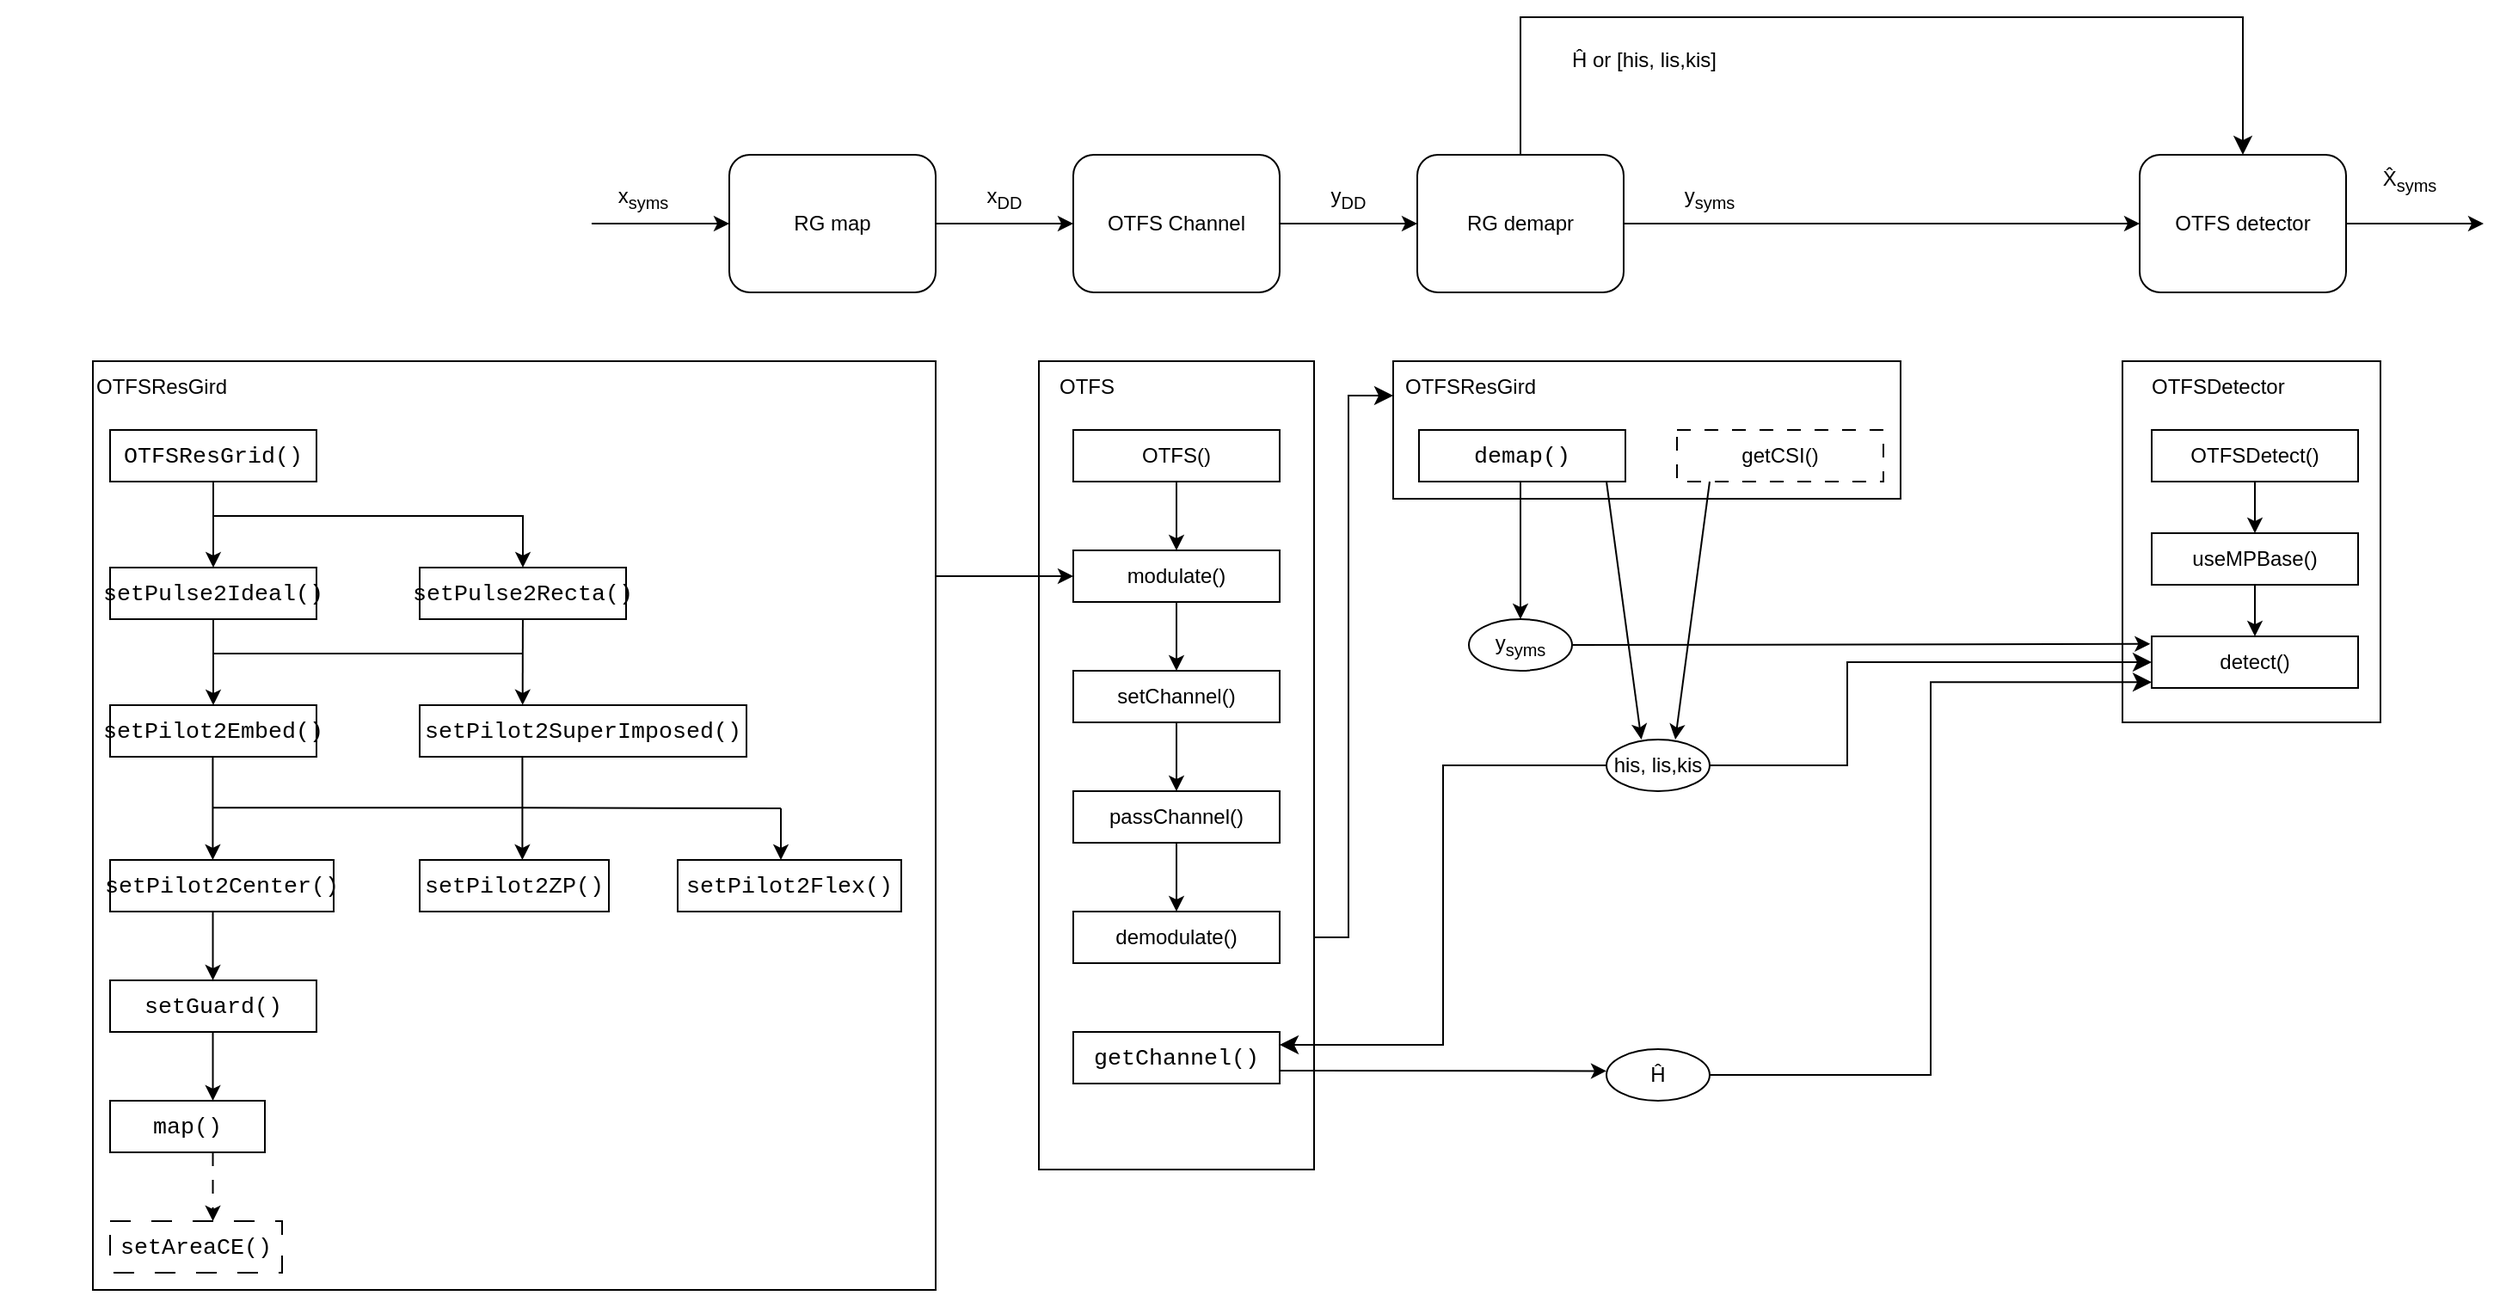 <mxfile version="20.8.16" type="device"><diagram name="Page-1" id="07f2ILOok9uQjPRQz_GA"><mxGraphModel dx="2245" dy="820" grid="1" gridSize="10" guides="1" tooltips="1" connect="1" arrows="1" fold="1" page="1" pageScale="1" pageWidth="827" pageHeight="1169" math="0" shadow="0"><root><mxCell id="0"/><mxCell id="1" parent="0"/><mxCell id="uuh1BocC65hF1Oz7mhSW-3" value="RG map" style="rounded=1;whiteSpace=wrap;html=1;" parent="1" vertex="1"><mxGeometry x="-120" y="560" width="120" height="80" as="geometry"/></mxCell><mxCell id="uuh1BocC65hF1Oz7mhSW-4" value="" style="endArrow=classic;html=1;rounded=0;entryX=0;entryY=0.5;entryDx=0;entryDy=0;" parent="1" target="uuh1BocC65hF1Oz7mhSW-3" edge="1"><mxGeometry width="50" height="50" relative="1" as="geometry"><mxPoint x="-200" y="600" as="sourcePoint"/><mxPoint x="-150" y="610" as="targetPoint"/></mxGeometry></mxCell><mxCell id="uuh1BocC65hF1Oz7mhSW-5" value="x&lt;sub&gt;syms&lt;/sub&gt;" style="text;html=1;strokeColor=none;fillColor=none;align=center;verticalAlign=middle;whiteSpace=wrap;rounded=0;" parent="1" vertex="1"><mxGeometry x="-200" y="570" width="60" height="30" as="geometry"/></mxCell><mxCell id="uuh1BocC65hF1Oz7mhSW-6" value="" style="endArrow=classic;html=1;rounded=0;exitX=1;exitY=0.5;exitDx=0;exitDy=0;" parent="1" source="uuh1BocC65hF1Oz7mhSW-3" edge="1"><mxGeometry width="50" height="50" relative="1" as="geometry"><mxPoint x="90" y="660" as="sourcePoint"/><mxPoint x="80" y="600" as="targetPoint"/></mxGeometry></mxCell><mxCell id="uuh1BocC65hF1Oz7mhSW-7" value="OTFS Channel" style="rounded=1;whiteSpace=wrap;html=1;" parent="1" vertex="1"><mxGeometry x="80" y="560" width="120" height="80" as="geometry"/></mxCell><mxCell id="uuh1BocC65hF1Oz7mhSW-8" value="x&lt;sub&gt;DD&lt;/sub&gt;" style="text;html=1;strokeColor=none;fillColor=none;align=center;verticalAlign=middle;whiteSpace=wrap;rounded=0;" parent="1" vertex="1"><mxGeometry x="10" y="570" width="60" height="30" as="geometry"/></mxCell><mxCell id="uuh1BocC65hF1Oz7mhSW-9" value="RG demapr" style="rounded=1;whiteSpace=wrap;html=1;" parent="1" vertex="1"><mxGeometry x="280" y="560" width="120" height="80" as="geometry"/></mxCell><mxCell id="uuh1BocC65hF1Oz7mhSW-10" value="" style="endArrow=classic;html=1;rounded=0;exitX=1;exitY=0.5;exitDx=0;exitDy=0;entryX=0;entryY=0.5;entryDx=0;entryDy=0;" parent="1" source="uuh1BocC65hF1Oz7mhSW-7" target="uuh1BocC65hF1Oz7mhSW-9" edge="1"><mxGeometry width="50" height="50" relative="1" as="geometry"><mxPoint x="290" y="730" as="sourcePoint"/><mxPoint x="340" y="680" as="targetPoint"/></mxGeometry></mxCell><mxCell id="uuh1BocC65hF1Oz7mhSW-11" value="y&lt;sub&gt;DD&lt;/sub&gt;" style="text;html=1;strokeColor=none;fillColor=none;align=center;verticalAlign=middle;whiteSpace=wrap;rounded=0;" parent="1" vertex="1"><mxGeometry x="210" y="570" width="60" height="30" as="geometry"/></mxCell><mxCell id="uuh1BocC65hF1Oz7mhSW-12" value="OTFS detector" style="rounded=1;whiteSpace=wrap;html=1;" parent="1" vertex="1"><mxGeometry x="700" y="560" width="120" height="80" as="geometry"/></mxCell><mxCell id="uuh1BocC65hF1Oz7mhSW-13" value="" style="endArrow=classic;html=1;rounded=0;exitX=1;exitY=0.5;exitDx=0;exitDy=0;entryX=0;entryY=0.5;entryDx=0;entryDy=0;" parent="1" source="uuh1BocC65hF1Oz7mhSW-9" target="uuh1BocC65hF1Oz7mhSW-12" edge="1"><mxGeometry width="50" height="50" relative="1" as="geometry"><mxPoint x="410" y="670" as="sourcePoint"/><mxPoint x="460" y="620" as="targetPoint"/></mxGeometry></mxCell><mxCell id="uuh1BocC65hF1Oz7mhSW-14" value="" style="edgeStyle=elbowEdgeStyle;elbow=vertical;endArrow=classic;html=1;curved=0;rounded=0;endSize=8;startSize=8;exitX=0.5;exitY=0;exitDx=0;exitDy=0;entryX=0.5;entryY=0;entryDx=0;entryDy=0;" parent="1" source="uuh1BocC65hF1Oz7mhSW-9" target="uuh1BocC65hF1Oz7mhSW-12" edge="1"><mxGeometry width="50" height="50" relative="1" as="geometry"><mxPoint x="400" y="550" as="sourcePoint"/><mxPoint x="450" y="500" as="targetPoint"/><Array as="points"><mxPoint x="440" y="480"/></Array></mxGeometry></mxCell><mxCell id="uuh1BocC65hF1Oz7mhSW-16" value="Ĥ or [his, lis,kis]" style="text;html=1;strokeColor=none;fillColor=none;align=center;verticalAlign=middle;whiteSpace=wrap;rounded=0;" parent="1" vertex="1"><mxGeometry x="354" y="490" width="116" height="30" as="geometry"/></mxCell><mxCell id="uuh1BocC65hF1Oz7mhSW-18" value="X̂&lt;sub&gt;syms&lt;/sub&gt;" style="text;html=1;strokeColor=none;fillColor=none;align=center;verticalAlign=middle;whiteSpace=wrap;rounded=0;" parent="1" vertex="1"><mxGeometry x="827" y="560" width="60" height="30" as="geometry"/></mxCell><mxCell id="uuh1BocC65hF1Oz7mhSW-19" value="" style="endArrow=classic;html=1;rounded=0;exitX=1;exitY=0.5;exitDx=0;exitDy=0;entryX=0;entryY=0.5;entryDx=0;entryDy=0;" parent="1" edge="1"><mxGeometry width="50" height="50" relative="1" as="geometry"><mxPoint x="820" y="600" as="sourcePoint"/><mxPoint x="900" y="600" as="targetPoint"/></mxGeometry></mxCell><mxCell id="uuh1BocC65hF1Oz7mhSW-99" value="" style="group" parent="1" vertex="1" connectable="0"><mxGeometry x="266" y="680" width="295" height="80" as="geometry"/></mxCell><mxCell id="uuh1BocC65hF1Oz7mhSW-98" value="" style="rounded=0;whiteSpace=wrap;html=1;fillColor=default;" parent="uuh1BocC65hF1Oz7mhSW-99" vertex="1"><mxGeometry width="295" height="80" as="geometry"/></mxCell><mxCell id="uuh1BocC65hF1Oz7mhSW-71" value="OTFSResGird" style="text;html=1;strokeColor=none;fillColor=none;align=left;verticalAlign=middle;whiteSpace=wrap;rounded=0;" parent="uuh1BocC65hF1Oz7mhSW-99" vertex="1"><mxGeometry x="5" width="110" height="30" as="geometry"/></mxCell><mxCell id="uuh1BocC65hF1Oz7mhSW-72" value="&lt;div style=&quot;padding: 30px; font-size: medium;&quot; class=&quot;rtcContent&quot;&gt;&lt;div style=&quot;font-size: 10pt; font-family: Menlo, Monaco, Consolas, &amp;quot;Courier New&amp;quot;, monospace;&quot; class=&quot;lineNode&quot;&gt;demap()&lt;/div&gt;&lt;/div&gt;" style="rounded=0;whiteSpace=wrap;html=1;align=center;" parent="uuh1BocC65hF1Oz7mhSW-99" vertex="1"><mxGeometry x="15" y="40" width="120" height="30" as="geometry"/></mxCell><mxCell id="uuh1BocC65hF1Oz7mhSW-97" value="getCSI()" style="rounded=0;whiteSpace=wrap;html=1;fillColor=default;dashed=1;dashPattern=8 8;" parent="uuh1BocC65hF1Oz7mhSW-99" vertex="1"><mxGeometry x="165" y="40" width="120" height="30" as="geometry"/></mxCell><mxCell id="uuh1BocC65hF1Oz7mhSW-104" value="" style="edgeStyle=elbowEdgeStyle;elbow=horizontal;endArrow=classic;html=1;curved=0;rounded=0;endSize=8;startSize=8;exitX=1;exitY=0.5;exitDx=0;exitDy=0;entryX=0;entryY=0.25;entryDx=0;entryDy=0;" parent="1" source="uuh1BocC65hF1Oz7mhSW-64" target="uuh1BocC65hF1Oz7mhSW-98" edge="1"><mxGeometry width="50" height="50" relative="1" as="geometry"><mxPoint x="320" y="950" as="sourcePoint"/><mxPoint x="370" y="900" as="targetPoint"/><Array as="points"><mxPoint x="240" y="860"/></Array></mxGeometry></mxCell><mxCell id="uuh1BocC65hF1Oz7mhSW-117" value="" style="group" parent="1" vertex="1" connectable="0"><mxGeometry x="690" y="680" width="150" height="210" as="geometry"/></mxCell><mxCell id="uuh1BocC65hF1Oz7mhSW-107" value="" style="rounded=0;whiteSpace=wrap;html=1;fillColor=default;" parent="uuh1BocC65hF1Oz7mhSW-117" vertex="1"><mxGeometry width="150" height="210" as="geometry"/></mxCell><mxCell id="uuh1BocC65hF1Oz7mhSW-108" value="OTFSDetector" style="text;html=1;strokeColor=none;fillColor=none;align=left;verticalAlign=middle;whiteSpace=wrap;rounded=0;" parent="uuh1BocC65hF1Oz7mhSW-117" vertex="1"><mxGeometry x="15" width="110" height="30" as="geometry"/></mxCell><mxCell id="uuh1BocC65hF1Oz7mhSW-111" value="OTFSDetect()" style="rounded=0;whiteSpace=wrap;html=1;fillColor=default;" parent="uuh1BocC65hF1Oz7mhSW-117" vertex="1"><mxGeometry x="17" y="40" width="120" height="30" as="geometry"/></mxCell><mxCell id="uuh1BocC65hF1Oz7mhSW-112" value="useMPBase()" style="rounded=0;whiteSpace=wrap;html=1;fillColor=default;" parent="uuh1BocC65hF1Oz7mhSW-117" vertex="1"><mxGeometry x="17" y="100" width="120" height="30" as="geometry"/></mxCell><mxCell id="uuh1BocC65hF1Oz7mhSW-114" style="edgeStyle=orthogonalEdgeStyle;rounded=0;orthogonalLoop=1;jettySize=auto;html=1;entryX=0.5;entryY=0;entryDx=0;entryDy=0;" parent="uuh1BocC65hF1Oz7mhSW-117" source="uuh1BocC65hF1Oz7mhSW-111" target="uuh1BocC65hF1Oz7mhSW-112" edge="1"><mxGeometry relative="1" as="geometry"/></mxCell><mxCell id="uuh1BocC65hF1Oz7mhSW-113" value="detect()" style="rounded=0;whiteSpace=wrap;html=1;fillColor=default;" parent="uuh1BocC65hF1Oz7mhSW-117" vertex="1"><mxGeometry x="17" y="160" width="120" height="30" as="geometry"/></mxCell><mxCell id="uuh1BocC65hF1Oz7mhSW-115" style="edgeStyle=orthogonalEdgeStyle;rounded=0;orthogonalLoop=1;jettySize=auto;html=1;entryX=0.5;entryY=0;entryDx=0;entryDy=0;" parent="uuh1BocC65hF1Oz7mhSW-117" source="uuh1BocC65hF1Oz7mhSW-112" target="uuh1BocC65hF1Oz7mhSW-113" edge="1"><mxGeometry relative="1" as="geometry"/></mxCell><mxCell id="uuh1BocC65hF1Oz7mhSW-118" value="y&lt;sub&gt;syms&lt;/sub&gt;" style="text;html=1;strokeColor=none;fillColor=none;align=center;verticalAlign=middle;whiteSpace=wrap;rounded=0;" parent="1" vertex="1"><mxGeometry x="420" y="570" width="60" height="30" as="geometry"/></mxCell><mxCell id="uuh1BocC65hF1Oz7mhSW-121" value="" style="endArrow=classic;html=1;rounded=0;entryX=0.5;entryY=0;entryDx=0;entryDy=0;" parent="1" target="uuh1BocC65hF1Oz7mhSW-131" edge="1"><mxGeometry width="50" height="50" relative="1" as="geometry"><mxPoint x="340" y="750" as="sourcePoint"/><mxPoint x="340" y="840" as="targetPoint"/></mxGeometry></mxCell><mxCell id="uuh1BocC65hF1Oz7mhSW-122" value="" style="endArrow=classic;html=1;rounded=0;entryX=0.667;entryY=0;entryDx=0;entryDy=0;entryPerimeter=0;" parent="1" target="uuh1BocC65hF1Oz7mhSW-132" edge="1"><mxGeometry width="50" height="50" relative="1" as="geometry"><mxPoint x="450" y="750" as="sourcePoint"/><mxPoint x="450" y="890" as="targetPoint"/></mxGeometry></mxCell><mxCell id="uuh1BocC65hF1Oz7mhSW-125" value="" style="endArrow=classic;html=1;rounded=0;entryX=-0.007;entryY=0.147;entryDx=0;entryDy=0;exitX=1;exitY=0.5;exitDx=0;exitDy=0;endFill=1;entryPerimeter=0;" parent="1" source="uuh1BocC65hF1Oz7mhSW-131" target="uuh1BocC65hF1Oz7mhSW-113" edge="1"><mxGeometry width="50" height="50" relative="1" as="geometry"><mxPoint x="367" y="855" as="sourcePoint"/><mxPoint x="610" y="850" as="targetPoint"/></mxGeometry></mxCell><mxCell id="uuh1BocC65hF1Oz7mhSW-67" value="" style="rounded=0;whiteSpace=wrap;html=1;fillColor=default;" parent="1" vertex="1"><mxGeometry x="60" y="680" width="160" height="470" as="geometry"/></mxCell><mxCell id="uuh1BocC65hF1Oz7mhSW-20" value="OTFS" style="text;html=1;strokeColor=none;fillColor=none;align=left;verticalAlign=middle;whiteSpace=wrap;rounded=0;" parent="1" vertex="1"><mxGeometry x="70" y="680" width="110" height="30" as="geometry"/></mxCell><mxCell id="uuh1BocC65hF1Oz7mhSW-55" value="OTFS()" style="rounded=0;whiteSpace=wrap;html=1;fillColor=default;" parent="1" vertex="1"><mxGeometry x="80" y="720" width="120" height="30" as="geometry"/></mxCell><mxCell id="uuh1BocC65hF1Oz7mhSW-56" value="modulate()" style="rounded=0;whiteSpace=wrap;html=1;fillColor=default;" parent="1" vertex="1"><mxGeometry x="80" y="790" width="120" height="30" as="geometry"/></mxCell><mxCell id="uuh1BocC65hF1Oz7mhSW-59" style="edgeStyle=orthogonalEdgeStyle;rounded=0;orthogonalLoop=1;jettySize=auto;html=1;entryX=0.5;entryY=0;entryDx=0;entryDy=0;" parent="1" source="uuh1BocC65hF1Oz7mhSW-55" target="uuh1BocC65hF1Oz7mhSW-56" edge="1"><mxGeometry relative="1" as="geometry"/></mxCell><mxCell id="uuh1BocC65hF1Oz7mhSW-57" value="setChannel()" style="rounded=0;whiteSpace=wrap;html=1;fillColor=default;" parent="1" vertex="1"><mxGeometry x="80" y="860" width="120" height="30" as="geometry"/></mxCell><mxCell id="uuh1BocC65hF1Oz7mhSW-60" style="edgeStyle=orthogonalEdgeStyle;rounded=0;orthogonalLoop=1;jettySize=auto;html=1;entryX=0.5;entryY=0;entryDx=0;entryDy=0;" parent="1" source="uuh1BocC65hF1Oz7mhSW-56" target="uuh1BocC65hF1Oz7mhSW-57" edge="1"><mxGeometry relative="1" as="geometry"/></mxCell><mxCell id="uuh1BocC65hF1Oz7mhSW-63" value="passChannel()" style="rounded=0;whiteSpace=wrap;html=1;fillColor=default;" parent="1" vertex="1"><mxGeometry x="80" y="930" width="120" height="30" as="geometry"/></mxCell><mxCell id="uuh1BocC65hF1Oz7mhSW-66" style="edgeStyle=orthogonalEdgeStyle;rounded=0;orthogonalLoop=1;jettySize=auto;html=1;entryX=0.5;entryY=0;entryDx=0;entryDy=0;" parent="1" source="uuh1BocC65hF1Oz7mhSW-57" target="uuh1BocC65hF1Oz7mhSW-63" edge="1"><mxGeometry relative="1" as="geometry"/></mxCell><mxCell id="uuh1BocC65hF1Oz7mhSW-64" value="demodulate()" style="rounded=0;whiteSpace=wrap;html=1;fillColor=default;" parent="1" vertex="1"><mxGeometry x="80" y="1000" width="120" height="30" as="geometry"/></mxCell><mxCell id="uuh1BocC65hF1Oz7mhSW-65" style="edgeStyle=orthogonalEdgeStyle;rounded=0;orthogonalLoop=1;jettySize=auto;html=1;entryX=0.5;entryY=0;entryDx=0;entryDy=0;" parent="1" source="uuh1BocC65hF1Oz7mhSW-63" target="uuh1BocC65hF1Oz7mhSW-64" edge="1"><mxGeometry relative="1" as="geometry"/></mxCell><mxCell id="uuh1BocC65hF1Oz7mhSW-126" value="&lt;div style=&quot;padding: 30px; font-size: medium; text-align: start;&quot; class=&quot;rtcContent&quot;&gt;&lt;div style=&quot;font-size: 10pt; font-family: Menlo, Monaco, Consolas, &amp;quot;Courier New&amp;quot;, monospace;&quot; class=&quot;lineNode&quot;&gt;getChannel()&lt;/div&gt;&lt;/div&gt;" style="rounded=0;whiteSpace=wrap;html=1;fillColor=default;" parent="1" vertex="1"><mxGeometry x="80" y="1070" width="120" height="30" as="geometry"/></mxCell><mxCell id="uuh1BocC65hF1Oz7mhSW-128" value="" style="endArrow=classic;html=1;rounded=0;entryX=0.338;entryY=-0.002;entryDx=0;entryDy=0;entryPerimeter=0;" parent="1" target="uuh1BocC65hF1Oz7mhSW-132" edge="1"><mxGeometry width="50" height="50" relative="1" as="geometry"><mxPoint x="390" y="750" as="sourcePoint"/><mxPoint x="390" y="890" as="targetPoint"/></mxGeometry></mxCell><mxCell id="uuh1BocC65hF1Oz7mhSW-129" value="" style="edgeStyle=elbowEdgeStyle;elbow=horizontal;endArrow=classic;html=1;curved=0;rounded=0;endSize=8;startSize=8;exitX=1;exitY=0.5;exitDx=0;exitDy=0;entryX=0;entryY=0.5;entryDx=0;entryDy=0;endFill=1;" parent="1" source="uuh1BocC65hF1Oz7mhSW-132" target="uuh1BocC65hF1Oz7mhSW-113" edge="1"><mxGeometry width="50" height="50" relative="1" as="geometry"><mxPoint x="460" y="1035" as="sourcePoint"/><mxPoint x="560" y="890" as="targetPoint"/><Array as="points"><mxPoint x="530" y="880"/></Array></mxGeometry></mxCell><mxCell id="uuh1BocC65hF1Oz7mhSW-130" value="" style="edgeStyle=elbowEdgeStyle;elbow=horizontal;endArrow=classic;html=1;curved=0;rounded=0;endSize=8;startSize=8;entryX=1;entryY=0.25;entryDx=0;entryDy=0;" parent="1" target="uuh1BocC65hF1Oz7mhSW-126" edge="1"><mxGeometry width="50" height="50" relative="1" as="geometry"><mxPoint x="390" y="915" as="sourcePoint"/><mxPoint x="440" y="960" as="targetPoint"/></mxGeometry></mxCell><mxCell id="uuh1BocC65hF1Oz7mhSW-131" value="y&lt;sub style=&quot;border-color: var(--border-color);&quot;&gt;syms&lt;/sub&gt;" style="ellipse;whiteSpace=wrap;html=1;fillColor=default;" parent="1" vertex="1"><mxGeometry x="310" y="830" width="60" height="30" as="geometry"/></mxCell><mxCell id="uuh1BocC65hF1Oz7mhSW-132" value="his, lis,kis" style="ellipse;whiteSpace=wrap;html=1;fillColor=default;" parent="1" vertex="1"><mxGeometry x="390" y="900" width="60" height="30" as="geometry"/></mxCell><mxCell id="uuh1BocC65hF1Oz7mhSW-133" value="Ĥ" style="ellipse;whiteSpace=wrap;html=1;fillColor=default;" parent="1" vertex="1"><mxGeometry x="390" y="1080" width="60" height="30" as="geometry"/></mxCell><mxCell id="uuh1BocC65hF1Oz7mhSW-134" value="" style="endArrow=classic;html=1;rounded=0;exitX=1;exitY=0.75;exitDx=0;exitDy=0;entryX=0;entryY=0.424;entryDx=0;entryDy=0;entryPerimeter=0;" parent="1" source="uuh1BocC65hF1Oz7mhSW-126" target="uuh1BocC65hF1Oz7mhSW-133" edge="1"><mxGeometry width="50" height="50" relative="1" as="geometry"><mxPoint x="260" y="1170" as="sourcePoint"/><mxPoint x="310" y="1120" as="targetPoint"/></mxGeometry></mxCell><mxCell id="uuh1BocC65hF1Oz7mhSW-136" value="" style="edgeStyle=elbowEdgeStyle;elbow=horizontal;endArrow=classic;html=1;curved=0;rounded=0;endSize=8;startSize=8;exitX=1;exitY=0.5;exitDx=0;exitDy=0;entryX=0;entryY=0.889;entryDx=0;entryDy=0;entryPerimeter=0;" parent="1" source="uuh1BocC65hF1Oz7mhSW-133" target="uuh1BocC65hF1Oz7mhSW-113" edge="1"><mxGeometry width="50" height="50" relative="1" as="geometry"><mxPoint x="450" y="1090" as="sourcePoint"/><mxPoint x="670" y="870" as="targetPoint"/></mxGeometry></mxCell><mxCell id="uuh1BocC65hF1Oz7mhSW-69" value="" style="endArrow=classic;html=1;rounded=0;entryX=0;entryY=0.5;entryDx=0;entryDy=0;" parent="1" target="uuh1BocC65hF1Oz7mhSW-56" edge="1"><mxGeometry width="50" height="50" relative="1" as="geometry"><mxPoint y="805" as="sourcePoint"/><mxPoint x="50" y="670" as="targetPoint"/></mxGeometry></mxCell><mxCell id="dw-tQSnBDjqryfRz8lOp-2" value="" style="group" vertex="1" connectable="0" parent="1"><mxGeometry x="-490" y="680" width="490" height="540" as="geometry"/></mxCell><mxCell id="uuh1BocC65hF1Oz7mhSW-54" value="" style="rounded=0;whiteSpace=wrap;html=1;fillColor=default;movable=1;resizable=1;rotatable=1;deletable=1;editable=1;connectable=1;" parent="dw-tQSnBDjqryfRz8lOp-2" vertex="1"><mxGeometry width="490" height="540" as="geometry"/></mxCell><mxCell id="uuh1BocC65hF1Oz7mhSW-22" value="OTFSResGird" style="text;html=1;strokeColor=none;fillColor=none;align=left;verticalAlign=middle;whiteSpace=wrap;rounded=0;movable=1;resizable=1;rotatable=1;deletable=1;editable=1;connectable=1;" parent="dw-tQSnBDjqryfRz8lOp-2" vertex="1"><mxGeometry width="110" height="30" as="geometry"/></mxCell><mxCell id="uuh1BocC65hF1Oz7mhSW-23" value="&lt;div style=&quot;padding: 30px; font-size: medium;&quot; class=&quot;rtcContent&quot;&gt;&lt;div style=&quot;font-size: 10pt; font-family: Menlo, Monaco, Consolas, &amp;quot;Courier New&amp;quot;, monospace;&quot; class=&quot;lineNode&quot;&gt;OTFSResGrid()&lt;/div&gt;&lt;/div&gt;" style="rounded=0;whiteSpace=wrap;html=1;align=center;movable=1;resizable=1;rotatable=1;deletable=1;editable=1;connectable=1;" parent="dw-tQSnBDjqryfRz8lOp-2" vertex="1"><mxGeometry x="10" y="40" width="120" height="30" as="geometry"/></mxCell><mxCell id="uuh1BocC65hF1Oz7mhSW-24" value="&lt;div style=&quot;padding: 30px; font-size: medium;&quot; class=&quot;rtcContent&quot;&gt;&lt;div style=&quot;font-size: 10pt; font-family: Menlo, Monaco, Consolas, &amp;quot;Courier New&amp;quot;, monospace;&quot; class=&quot;lineNode&quot;&gt;&lt;div style=&quot;padding: 30px; font-size: medium; text-align: start;&quot; class=&quot;rtcContent&quot;&gt;&lt;div style=&quot;font-size: 10pt;&quot; class=&quot;lineNode&quot;&gt;setPulse2Ideal()&lt;/div&gt;&lt;/div&gt;&lt;/div&gt;&lt;/div&gt;" style="rounded=0;whiteSpace=wrap;html=1;align=center;movable=1;resizable=1;rotatable=1;deletable=1;editable=1;connectable=1;" parent="dw-tQSnBDjqryfRz8lOp-2" vertex="1"><mxGeometry x="10" y="120" width="120" height="30" as="geometry"/></mxCell><mxCell id="uuh1BocC65hF1Oz7mhSW-27" style="edgeStyle=orthogonalEdgeStyle;rounded=0;orthogonalLoop=1;jettySize=auto;html=1;entryX=0.5;entryY=0;entryDx=0;entryDy=0;movable=1;resizable=1;rotatable=1;deletable=1;editable=1;connectable=1;" parent="dw-tQSnBDjqryfRz8lOp-2" source="uuh1BocC65hF1Oz7mhSW-23" target="uuh1BocC65hF1Oz7mhSW-24" edge="1"><mxGeometry relative="1" as="geometry"/></mxCell><mxCell id="uuh1BocC65hF1Oz7mhSW-25" value="&lt;div style=&quot;padding: 30px; font-size: medium;&quot; class=&quot;rtcContent&quot;&gt;&lt;div style=&quot;font-size: 10pt; font-family: Menlo, Monaco, Consolas, &amp;quot;Courier New&amp;quot;, monospace;&quot; class=&quot;lineNode&quot;&gt;&lt;div style=&quot;padding: 30px; font-size: medium; text-align: start;&quot; class=&quot;rtcContent&quot;&gt;&lt;div style=&quot;font-size: 10pt;&quot; class=&quot;lineNode&quot;&gt;&lt;div style=&quot;padding: 30px; font-size: medium;&quot; class=&quot;rtcContent&quot;&gt;&lt;div style=&quot;font-size: 10pt;&quot; class=&quot;lineNode&quot;&gt;setPulse2Recta()&lt;/div&gt;&lt;/div&gt;&lt;/div&gt;&lt;/div&gt;&lt;/div&gt;&lt;/div&gt;" style="rounded=0;whiteSpace=wrap;html=1;align=center;movable=1;resizable=1;rotatable=1;deletable=1;editable=1;connectable=1;" parent="dw-tQSnBDjqryfRz8lOp-2" vertex="1"><mxGeometry x="190" y="120" width="120" height="30" as="geometry"/></mxCell><mxCell id="uuh1BocC65hF1Oz7mhSW-29" style="edgeStyle=orthogonalEdgeStyle;rounded=0;orthogonalLoop=1;jettySize=auto;html=1;movable=1;resizable=1;rotatable=1;deletable=1;editable=1;connectable=1;" parent="dw-tQSnBDjqryfRz8lOp-2" source="uuh1BocC65hF1Oz7mhSW-23" target="uuh1BocC65hF1Oz7mhSW-25" edge="1"><mxGeometry relative="1" as="geometry"><Array as="points"><mxPoint x="70" y="90"/><mxPoint x="250" y="90"/></Array></mxGeometry></mxCell><mxCell id="uuh1BocC65hF1Oz7mhSW-30" value="&lt;div style=&quot;padding: 30px; font-size: medium; text-align: start;&quot; class=&quot;rtcContent&quot;&gt;&lt;div style=&quot;font-size: 10pt; font-family: Menlo, Monaco, Consolas, &amp;quot;Courier New&amp;quot;, monospace;&quot; class=&quot;lineNode&quot;&gt;setPilot2Embed()&lt;/div&gt;&lt;/div&gt;" style="rounded=0;whiteSpace=wrap;html=1;movable=1;resizable=1;rotatable=1;deletable=1;editable=1;connectable=1;" parent="dw-tQSnBDjqryfRz8lOp-2" vertex="1"><mxGeometry x="10" y="200" width="120" height="30" as="geometry"/></mxCell><mxCell id="uuh1BocC65hF1Oz7mhSW-32" style="edgeStyle=orthogonalEdgeStyle;rounded=0;orthogonalLoop=1;jettySize=auto;html=1;movable=1;resizable=1;rotatable=1;deletable=1;editable=1;connectable=1;" parent="dw-tQSnBDjqryfRz8lOp-2" source="uuh1BocC65hF1Oz7mhSW-24" target="uuh1BocC65hF1Oz7mhSW-30" edge="1"><mxGeometry relative="1" as="geometry"/></mxCell><mxCell id="uuh1BocC65hF1Oz7mhSW-31" value="&lt;div style=&quot;padding: 30px; font-size: medium; text-align: start;&quot; class=&quot;rtcContent&quot;&gt;&lt;div style=&quot;font-size: 10pt; font-family: Menlo, Monaco, Consolas, &amp;quot;Courier New&amp;quot;, monospace;&quot; class=&quot;lineNode&quot;&gt;&lt;div style=&quot;padding: 30px; font-size: medium;&quot; class=&quot;rtcContent&quot;&gt;&lt;div style=&quot;font-size: 10pt;&quot; class=&quot;lineNode&quot;&gt;setPilot2SuperImposed()&lt;/div&gt;&lt;/div&gt;&lt;/div&gt;&lt;/div&gt;" style="rounded=0;whiteSpace=wrap;html=1;movable=1;resizable=1;rotatable=1;deletable=1;editable=1;connectable=1;" parent="dw-tQSnBDjqryfRz8lOp-2" vertex="1"><mxGeometry x="190" y="200" width="190" height="30" as="geometry"/></mxCell><mxCell id="uuh1BocC65hF1Oz7mhSW-34" value="" style="endArrow=classic;html=1;rounded=0;entryX=0.315;entryY=-0.003;entryDx=0;entryDy=0;entryPerimeter=0;movable=1;resizable=1;rotatable=1;deletable=1;editable=1;connectable=1;" parent="dw-tQSnBDjqryfRz8lOp-2" source="uuh1BocC65hF1Oz7mhSW-25" target="uuh1BocC65hF1Oz7mhSW-31" edge="1"><mxGeometry width="50" height="50" relative="1" as="geometry"><mxPoint x="250" y="320" as="sourcePoint"/><mxPoint x="300" y="270" as="targetPoint"/></mxGeometry></mxCell><mxCell id="uuh1BocC65hF1Oz7mhSW-35" value="" style="endArrow=none;html=1;rounded=0;movable=1;resizable=1;rotatable=1;deletable=1;editable=1;connectable=1;" parent="dw-tQSnBDjqryfRz8lOp-2" edge="1"><mxGeometry width="50" height="50" relative="1" as="geometry"><mxPoint x="70" y="170" as="sourcePoint"/><mxPoint x="250" y="170" as="targetPoint"/></mxGeometry></mxCell><mxCell id="uuh1BocC65hF1Oz7mhSW-36" value="&lt;div style=&quot;padding: 30px; font-size: medium; text-align: start;&quot; class=&quot;rtcContent&quot;&gt;&lt;div style=&quot;font-size: 10pt; font-family: Menlo, Monaco, Consolas, &amp;quot;Courier New&amp;quot;, monospace;&quot; class=&quot;lineNode&quot;&gt;&lt;div style=&quot;padding: 30px; font-size: medium;&quot; class=&quot;rtcContent&quot;&gt;&lt;div style=&quot;font-size: 10pt;&quot; class=&quot;lineNode&quot;&gt;setPilot2Center()&lt;/div&gt;&lt;/div&gt;&lt;/div&gt;&lt;/div&gt;" style="rounded=0;whiteSpace=wrap;html=1;movable=1;resizable=1;rotatable=1;deletable=1;editable=1;connectable=1;" parent="dw-tQSnBDjqryfRz8lOp-2" vertex="1"><mxGeometry x="10" y="290" width="130" height="30" as="geometry"/></mxCell><mxCell id="uuh1BocC65hF1Oz7mhSW-37" value="&lt;div style=&quot;padding: 30px; font-size: medium; text-align: start;&quot; class=&quot;rtcContent&quot;&gt;&lt;div style=&quot;font-size: 10pt; font-family: Menlo, Monaco, Consolas, &amp;quot;Courier New&amp;quot;, monospace;&quot; class=&quot;lineNode&quot;&gt;&lt;div style=&quot;padding: 30px; font-size: medium;&quot; class=&quot;rtcContent&quot;&gt;&lt;div style=&quot;font-size: 10pt;&quot; class=&quot;lineNode&quot;&gt;&lt;div style=&quot;padding: 30px; font-size: medium;&quot; class=&quot;rtcContent&quot;&gt;&lt;div style=&quot;font-size: 10pt;&quot; class=&quot;lineNode&quot;&gt;setPilot2ZP()&lt;/div&gt;&lt;/div&gt;&lt;/div&gt;&lt;/div&gt;&lt;/div&gt;&lt;/div&gt;" style="rounded=0;whiteSpace=wrap;html=1;movable=1;resizable=1;rotatable=1;deletable=1;editable=1;connectable=1;" parent="dw-tQSnBDjqryfRz8lOp-2" vertex="1"><mxGeometry x="190" y="290" width="110" height="30" as="geometry"/></mxCell><mxCell id="uuh1BocC65hF1Oz7mhSW-38" value="&lt;div style=&quot;padding: 30px; font-size: medium; text-align: start;&quot; class=&quot;rtcContent&quot;&gt;&lt;div style=&quot;font-size: 10pt; font-family: Menlo, Monaco, Consolas, &amp;quot;Courier New&amp;quot;, monospace;&quot; class=&quot;lineNode&quot;&gt;&lt;div style=&quot;padding: 30px; font-size: medium;&quot; class=&quot;rtcContent&quot;&gt;&lt;div style=&quot;font-size: 10pt;&quot; class=&quot;lineNode&quot;&gt;&lt;div style=&quot;padding: 30px; font-size: medium;&quot; class=&quot;rtcContent&quot;&gt;&lt;div style=&quot;font-size: 10pt;&quot; class=&quot;lineNode&quot;&gt;setPilot2Flex()&lt;/div&gt;&lt;/div&gt;&lt;/div&gt;&lt;/div&gt;&lt;/div&gt;&lt;/div&gt;" style="rounded=0;whiteSpace=wrap;html=1;movable=1;resizable=1;rotatable=1;deletable=1;editable=1;connectable=1;" parent="dw-tQSnBDjqryfRz8lOp-2" vertex="1"><mxGeometry x="340" y="290" width="130" height="30" as="geometry"/></mxCell><mxCell id="uuh1BocC65hF1Oz7mhSW-40" value="" style="endArrow=classic;html=1;rounded=0;movable=1;resizable=1;rotatable=1;deletable=1;editable=1;connectable=1;" parent="dw-tQSnBDjqryfRz8lOp-2" edge="1"><mxGeometry width="50" height="50" relative="1" as="geometry"><mxPoint x="69.71" y="230" as="sourcePoint"/><mxPoint x="69.71" y="290" as="targetPoint"/></mxGeometry></mxCell><mxCell id="uuh1BocC65hF1Oz7mhSW-41" value="" style="endArrow=classic;html=1;rounded=0;movable=1;resizable=1;rotatable=1;deletable=1;editable=1;connectable=1;" parent="dw-tQSnBDjqryfRz8lOp-2" edge="1"><mxGeometry width="50" height="50" relative="1" as="geometry"><mxPoint x="249.71" y="230" as="sourcePoint"/><mxPoint x="249.71" y="290" as="targetPoint"/></mxGeometry></mxCell><mxCell id="uuh1BocC65hF1Oz7mhSW-42" value="" style="endArrow=none;html=1;rounded=0;movable=1;resizable=1;rotatable=1;deletable=1;editable=1;connectable=1;" parent="dw-tQSnBDjqryfRz8lOp-2" edge="1"><mxGeometry width="50" height="50" relative="1" as="geometry"><mxPoint x="70" y="259.66" as="sourcePoint"/><mxPoint x="250" y="259.66" as="targetPoint"/></mxGeometry></mxCell><mxCell id="uuh1BocC65hF1Oz7mhSW-43" value="" style="endArrow=none;html=1;rounded=0;movable=1;resizable=1;rotatable=1;deletable=1;editable=1;connectable=1;" parent="dw-tQSnBDjqryfRz8lOp-2" edge="1"><mxGeometry width="50" height="50" relative="1" as="geometry"><mxPoint x="250" y="259.66" as="sourcePoint"/><mxPoint x="400" y="260" as="targetPoint"/></mxGeometry></mxCell><mxCell id="uuh1BocC65hF1Oz7mhSW-44" value="" style="endArrow=classic;html=1;rounded=0;movable=1;resizable=1;rotatable=1;deletable=1;editable=1;connectable=1;" parent="dw-tQSnBDjqryfRz8lOp-2" edge="1"><mxGeometry width="50" height="50" relative="1" as="geometry"><mxPoint x="400" y="260" as="sourcePoint"/><mxPoint x="400" y="290" as="targetPoint"/></mxGeometry></mxCell><mxCell id="uuh1BocC65hF1Oz7mhSW-45" value="&lt;div style=&quot;padding: 30px; font-size: medium; text-align: start;&quot; class=&quot;rtcContent&quot;&gt;&lt;div style=&quot;font-size: 10pt; font-family: Menlo, Monaco, Consolas, &amp;quot;Courier New&amp;quot;, monospace;&quot; class=&quot;lineNode&quot;&gt;setGuard()&lt;/div&gt;&lt;/div&gt;" style="rounded=0;whiteSpace=wrap;html=1;movable=1;resizable=1;rotatable=1;deletable=1;editable=1;connectable=1;" parent="dw-tQSnBDjqryfRz8lOp-2" vertex="1"><mxGeometry x="10" y="360" width="120" height="30" as="geometry"/></mxCell><mxCell id="uuh1BocC65hF1Oz7mhSW-47" value="&lt;div style=&quot;padding: 30px; font-size: medium; text-align: start;&quot; class=&quot;rtcContent&quot;&gt;&lt;div style=&quot;font-size: 10pt; font-family: Menlo, Monaco, Consolas, &amp;quot;Courier New&amp;quot;, monospace;&quot; class=&quot;lineNode&quot;&gt;map()&lt;/div&gt;&lt;/div&gt;" style="rounded=0;whiteSpace=wrap;html=1;movable=1;resizable=1;rotatable=1;deletable=1;editable=1;connectable=1;" parent="dw-tQSnBDjqryfRz8lOp-2" vertex="1"><mxGeometry x="10" y="430" width="90" height="30" as="geometry"/></mxCell><mxCell id="uuh1BocC65hF1Oz7mhSW-49" value="&lt;div style=&quot;padding: 30px; font-size: medium; text-align: start;&quot; class=&quot;rtcContent&quot;&gt;&lt;div style=&quot;font-size: 10pt; font-family: Menlo, Monaco, Consolas, &amp;quot;Courier New&amp;quot;, monospace;&quot; class=&quot;lineNode&quot;&gt;setAreaCE()&lt;/div&gt;&lt;/div&gt;" style="rounded=0;whiteSpace=wrap;html=1;dashed=1;dashPattern=12 12;movable=1;resizable=1;rotatable=1;deletable=1;editable=1;connectable=1;" parent="dw-tQSnBDjqryfRz8lOp-2" vertex="1"><mxGeometry x="10" y="500" width="100" height="30" as="geometry"/></mxCell><mxCell id="uuh1BocC65hF1Oz7mhSW-50" value="" style="endArrow=classic;html=1;rounded=0;movable=1;resizable=1;rotatable=1;deletable=1;editable=1;connectable=1;" parent="dw-tQSnBDjqryfRz8lOp-2" edge="1"><mxGeometry width="50" height="50" relative="1" as="geometry"><mxPoint x="69.76" y="320" as="sourcePoint"/><mxPoint x="69.76" y="360" as="targetPoint"/></mxGeometry></mxCell><mxCell id="uuh1BocC65hF1Oz7mhSW-51" value="" style="endArrow=classic;html=1;rounded=0;movable=1;resizable=1;rotatable=1;deletable=1;editable=1;connectable=1;" parent="dw-tQSnBDjqryfRz8lOp-2" edge="1"><mxGeometry width="50" height="50" relative="1" as="geometry"><mxPoint x="69.76" y="390" as="sourcePoint"/><mxPoint x="69.76" y="430" as="targetPoint"/></mxGeometry></mxCell><mxCell id="uuh1BocC65hF1Oz7mhSW-52" value="" style="endArrow=classic;html=1;rounded=0;dashed=1;dashPattern=8 8;movable=1;resizable=1;rotatable=1;deletable=1;editable=1;connectable=1;" parent="dw-tQSnBDjqryfRz8lOp-2" edge="1"><mxGeometry width="50" height="50" relative="1" as="geometry"><mxPoint x="69.76" y="460" as="sourcePoint"/><mxPoint x="69.76" y="500" as="targetPoint"/></mxGeometry></mxCell></root></mxGraphModel></diagram></mxfile>